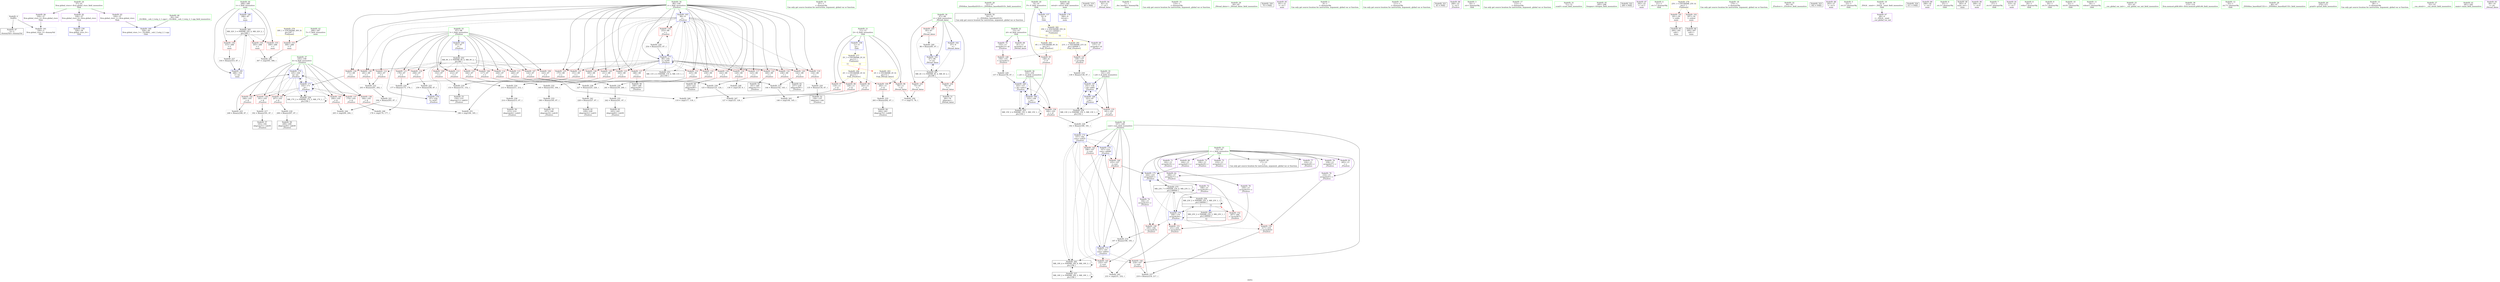 digraph "SVFG" {
	label="SVFG";

	Node0x55ba85f6e590 [shape=record,color=grey,label="{NodeID: 0\nNullPtr}"];
	Node0x55ba85f6e590 -> Node0x55ba85f8f000[style=solid];
	Node0x55ba85f6e590 -> Node0x55ba85f96ea0[style=solid];
	Node0x55ba85f97e40 [shape=record,color=blue,label="{NodeID: 180\n288\<--87\nt\<--\nmain\n}"];
	Node0x55ba85f97e40 -> Node0x55ba85fab490[style=dashed];
	Node0x55ba85f8f9e0 [shape=record,color=red,label="{NodeID: 97\n118\<--11\n\<--Q\n_Z5solvev\n}"];
	Node0x55ba85f8f9e0 -> Node0x55ba85f94260[style=solid];
	Node0x55ba85f8d200 [shape=record,color=green,label="{NodeID: 14\n87\<--1\n\<--dummyObj\nCan only get source location for instruction, argument, global var or function.}"];
	Node0x55ba85faf6b0 [shape=record,color=yellow,style=double,label="{NodeID: 277\n2V_1 = ENCHI(MR_2V_0)\npts\{12 \}\nFun[main]|{<s0>11|<s1>12}}"];
	Node0x55ba85faf6b0:s0 -> Node0x55ba85fb0d20[style=dashed,color=red];
	Node0x55ba85faf6b0:s1 -> Node0x55ba85fb0540[style=dashed,color=red];
	Node0x55ba85f8f520 [shape=record,color=red,label="{NodeID: 111\n176\<--97\n\<--l\n_Z5solvev\n}"];
	Node0x55ba85f8f520 -> Node0x55ba85f9c650[style=solid];
	Node0x55ba85f8dee0 [shape=record,color=green,label="{NodeID: 28\n51\<--57\n_ZNSt8ios_base4InitD1Ev\<--_ZNSt8ios_base4InitD1Ev_field_insensitive\n}"];
	Node0x55ba85f8dee0 -> Node0x55ba85f902f0[style=solid];
	Node0x55ba85fb0b60 [shape=record,color=yellow,style=double,label="{NodeID: 291\n21V_1 = ENCHI(MR_21V_0)\npts\{140000 \}\nFun[_Z5solvev]}"];
	Node0x55ba85fb0b60 -> Node0x55ba85f962b0[style=dashed];
	Node0x55ba85fb0b60 -> Node0x55ba85f96380[style=dashed];
	Node0x55ba85f950d0 [shape=record,color=red,label="{NodeID: 125\n175\<--99\n\<--i\n_Z5solvev\n}"];
	Node0x55ba85f950d0 -> Node0x55ba85f9c650[style=solid];
	Node0x55ba85f8eb90 [shape=record,color=green,label="{NodeID: 42\n284\<--285\nretval\<--retval_field_insensitive\nmain\n}"];
	Node0x55ba85f8eb90 -> Node0x55ba85f97d70[style=solid];
	Node0x55ba85f9b450 [shape=record,color=grey,label="{NodeID: 222\n203 = Binary(201, 202, )\n}"];
	Node0x55ba85f9b450 -> Node0x55ba85f9b2d0[style=solid];
	Node0x55ba85f95c30 [shape=record,color=red,label="{NodeID: 139\n191\<--105\n\<--k\n_Z5solvev\n}"];
	Node0x55ba85f95c30 -> Node0x55ba85f9acd0[style=solid];
	Node0x55ba85f90800 [shape=record,color=black,label="{NodeID: 56\n189\<--188\nidxprom28\<--\n_Z5solvev\n}"];
	Node0x55ba85cba2a0 [shape=record,color=black,label="{NodeID: 319\n49 = PHI()\n}"];
	Node0x55ba85f9c950 [shape=record,color=grey,label="{NodeID: 236\n214 = Binary(213, 87, )\n}"];
	Node0x55ba85f9c950 -> Node0x55ba85f90a70[style=solid];
	Node0x55ba85f96790 [shape=record,color=red,label="{NodeID: 153\n306\<--286\n\<--T\nmain\n}"];
	Node0x55ba85f96790 -> Node0x55ba85f93c60[style=solid];
	Node0x55ba85f91360 [shape=record,color=purple,label="{NodeID: 70\n155\<--13\narrayidx12\<--id\n_Z5solvev\n}"];
	Node0x55ba85f91360 -> Node0x55ba85f96380[style=solid];
	Node0x55ba85f943e0 [shape=record,color=grey,label="{NodeID: 250\n77 = cmp(75, 76, )\n}"];
	Node0x55ba85f973b0 [shape=record,color=blue,label="{NodeID: 167\n101\<--139\nl_id\<--add5\n_Z5solvev\n}"];
	Node0x55ba85f973b0 -> Node0x55ba85f958f0[style=dashed];
	Node0x55ba85f973b0 -> Node0x55ba85f972e0[style=dashed];
	Node0x55ba85f973b0 -> Node0x55ba85f973b0[style=dashed];
	Node0x55ba85f973b0 -> Node0x55ba85fa7d90[style=dashed];
	Node0x55ba85f91ec0 [shape=record,color=purple,label="{NodeID: 84\n82\<--21\n\<--.str.1\n_Z9read_datav\n}"];
	Node0x55ba85f81430 [shape=record,color=green,label="{NodeID: 1\n7\<--1\n__dso_handle\<--dummyObj\nGlob }"];
	Node0x55ba85faaf90 [shape=record,color=black,label="{NodeID: 264\nMR_23V_2 = PHI(MR_23V_3, MR_23V_1, )\npts\{180000 \}\n|{<s0>12}}"];
	Node0x55ba85faaf90:s0 -> Node0x55ba85fa9190[style=dashed,color=red];
	Node0x55ba85f97f10 [shape=record,color=blue,label="{NodeID: 181\n288\<--316\nt\<--inc\nmain\n}"];
	Node0x55ba85f97f10 -> Node0x55ba85fab490[style=dashed];
	Node0x55ba85f8fab0 [shape=record,color=red,label="{NodeID: 98\n126\<--11\n\<--Q\n_Z5solvev\n}"];
	Node0x55ba85f8fab0 -> Node0x55ba85f93f60[style=solid];
	Node0x55ba85f8d290 [shape=record,color=green,label="{NodeID: 15\n110\<--1\n\<--dummyObj\nCan only get source location for instruction, argument, global var or function.}"];
	Node0x55ba85f8f5f0 [shape=record,color=red,label="{NodeID: 112\n202\<--97\n\<--l\n_Z5solvev\n}"];
	Node0x55ba85f8f5f0 -> Node0x55ba85f9b450[style=solid];
	Node0x55ba85f8dfe0 [shape=record,color=green,label="{NodeID: 29\n64\<--65\n_Z9read_datav\<--_Z9read_datav_field_insensitive\n}"];
	Node0x55ba85f951a0 [shape=record,color=red,label="{NodeID: 126\n185\<--99\n\<--i\n_Z5solvev\n}"];
	Node0x55ba85f951a0 -> Node0x55ba85f94560[style=solid];
	Node0x55ba85f8ec60 [shape=record,color=green,label="{NodeID: 43\n286\<--287\nT\<--T_field_insensitive\nmain\n}"];
	Node0x55ba85f8ec60 -> Node0x55ba85f96790[style=solid];
	Node0x55ba85f9b5d0 [shape=record,color=grey,label="{NodeID: 223\n249 = Binary(248, 87, )\n}"];
	Node0x55ba85f9b5d0 -> Node0x55ba85f97b00[style=solid];
	Node0x55ba85f95d00 [shape=record,color=red,label="{NodeID: 140\n200\<--105\n\<--k\n_Z5solvev\n}"];
	Node0x55ba85f95d00 -> Node0x55ba85f93ae0[style=solid];
	Node0x55ba85f908d0 [shape=record,color=black,label="{NodeID: 57\n193\<--192\nidxprom31\<--sub30\n_Z5solvev\n}"];
	Node0x55ba85fbf3b0 [shape=record,color=black,label="{NodeID: 320\n70 = PHI()\n}"];
	Node0x55ba85f9cad0 [shape=record,color=grey,label="{NodeID: 237\n219 = Binary(218, 217, )\n}"];
	Node0x55ba85f9cad0 -> Node0x55ba85f97960[style=solid];
	Node0x55ba85f96860 [shape=record,color=red,label="{NodeID: 154\n305\<--288\n\<--t\nmain\n}"];
	Node0x55ba85f96860 -> Node0x55ba85f93c60[style=solid];
	Node0x55ba85f91430 [shape=record,color=purple,label="{NodeID: 71\n162\<--15\narrayidx16\<--r\n_Z5solvev\n}"];
	Node0x55ba85f94560 [shape=record,color=grey,label="{NodeID: 251\n186 = cmp(184, 185, )\n}"];
	Node0x55ba85f97480 [shape=record,color=blue,label="{NodeID: 168\n103\<--148\nr_id\<--\n_Z5solvev\n}"];
	Node0x55ba85f97480 -> Node0x55ba85f959c0[style=dashed];
	Node0x55ba85f97480 -> Node0x55ba85f97480[style=dashed];
	Node0x55ba85f97480 -> Node0x55ba85f97550[style=dashed];
	Node0x55ba85f97480 -> Node0x55ba85fa8290[style=dashed];
	Node0x55ba85f91f90 [shape=record,color=purple,label="{NodeID: 85\n301\<--21\n\<--.str.1\nmain\n}"];
	Node0x55ba85f80db0 [shape=record,color=green,label="{NodeID: 2\n9\<--1\n\<--dummyObj\nCan only get source location for instruction, argument, global var or function.}"];
	Node0x55ba85fab490 [shape=record,color=black,label="{NodeID: 265\nMR_32V_3 = PHI(MR_32V_4, MR_32V_2, )\npts\{289 \}\n}"];
	Node0x55ba85fab490 -> Node0x55ba85f96860[style=dashed];
	Node0x55ba85fab490 -> Node0x55ba85f96930[style=dashed];
	Node0x55ba85fab490 -> Node0x55ba85f96a00[style=dashed];
	Node0x55ba85fab490 -> Node0x55ba85f97f10[style=dashed];
	Node0x55ba85f8fb80 [shape=record,color=red,label="{NodeID: 99\n145\<--11\n\<--Q\n_Z5solvev\n}"];
	Node0x55ba85f8fb80 -> Node0x55ba85f93960[style=solid];
	Node0x55ba85f8d320 [shape=record,color=green,label="{NodeID: 16\n111\<--1\n\<--dummyObj\nCan only get source location for instruction, argument, global var or function.}"];
	Node0x55ba85faf870 [shape=record,color=yellow,style=double,label="{NodeID: 279\n30V_1 = ENCHI(MR_30V_0)\npts\{287 \}\nFun[main]}"];
	Node0x55ba85faf870 -> Node0x55ba85f96790[style=dashed];
	Node0x55ba85f8f6c0 [shape=record,color=red,label="{NodeID: 113\n212\<--97\n\<--l\n_Z5solvev\n}"];
	Node0x55ba85f8f6c0 -> Node0x55ba85f9b750[style=solid];
	Node0x55ba85f8e0e0 [shape=record,color=green,label="{NodeID: 30\n67\<--68\ni\<--i_field_insensitive\n_Z9read_datav\n}"];
	Node0x55ba85f8e0e0 -> Node0x55ba85f8fec0[style=solid];
	Node0x55ba85f8e0e0 -> Node0x55ba85f8ff90[style=solid];
	Node0x55ba85f8e0e0 -> Node0x55ba85f90060[style=solid];
	Node0x55ba85f8e0e0 -> Node0x55ba85f96fa0[style=solid];
	Node0x55ba85f8e0e0 -> Node0x55ba85f97070[style=solid];
	Node0x55ba85fb0d20 [shape=record,color=yellow,style=double,label="{NodeID: 293\n2V_1 = ENCHI(MR_2V_0)\npts\{12 \}\nFun[_Z9read_datav]}"];
	Node0x55ba85fb0d20 -> Node0x55ba85f8f910[style=dashed];
	Node0x55ba85f95270 [shape=record,color=red,label="{NodeID: 127\n188\<--99\n\<--i\n_Z5solvev\n}"];
	Node0x55ba85f95270 -> Node0x55ba85f90800[style=solid];
	Node0x55ba85f8ed30 [shape=record,color=green,label="{NodeID: 44\n288\<--289\nt\<--t_field_insensitive\nmain\n}"];
	Node0x55ba85f8ed30 -> Node0x55ba85f96860[style=solid];
	Node0x55ba85f8ed30 -> Node0x55ba85f96930[style=solid];
	Node0x55ba85f8ed30 -> Node0x55ba85f96a00[style=solid];
	Node0x55ba85f8ed30 -> Node0x55ba85f97e40[style=solid];
	Node0x55ba85f8ed30 -> Node0x55ba85f97f10[style=solid];
	Node0x55ba85f9b750 [shape=record,color=grey,label="{NodeID: 224\n213 = Binary(211, 212, )\n}"];
	Node0x55ba85f9b750 -> Node0x55ba85f9c950[style=solid];
	Node0x55ba85f95dd0 [shape=record,color=red,label="{NodeID: 141\n207\<--105\n\<--k\n_Z5solvev\n}"];
	Node0x55ba85f95dd0 -> Node0x55ba85f9ae50[style=solid];
	Node0x55ba85f909a0 [shape=record,color=black,label="{NodeID: 58\n209\<--208\nidxprom40\<--add39\n_Z5solvev\n}"];
	Node0x55ba85fbf4b0 [shape=record,color=black,label="{NodeID: 321\n83 = PHI()\n}"];
	Node0x55ba85f9cc50 [shape=record,color=grey,label="{NodeID: 238\n227 = Binary(225, 226, )\n}"];
	Node0x55ba85f9cc50 -> Node0x55ba85f9d0d0[style=solid];
	Node0x55ba85f96930 [shape=record,color=red,label="{NodeID: 155\n309\<--288\n\<--t\nmain\n}"];
	Node0x55ba85f91500 [shape=record,color=purple,label="{NodeID: 72\n168\<--15\narrayidx20\<--r\n_Z5solvev\n}"];
	Node0x55ba85f91500 -> Node0x55ba85f97620[style=solid];
	Node0x55ba85fa7390 [shape=record,color=black,label="{NodeID: 252\nMR_9V_3 = PHI(MR_9V_4, MR_9V_2, )\npts\{98 \}\n}"];
	Node0x55ba85fa7390 -> Node0x55ba85f8f110[style=dashed];
	Node0x55ba85fa7390 -> Node0x55ba85f8f1e0[style=dashed];
	Node0x55ba85fa7390 -> Node0x55ba85f8f2b0[style=dashed];
	Node0x55ba85fa7390 -> Node0x55ba85f8f380[style=dashed];
	Node0x55ba85fa7390 -> Node0x55ba85f8f450[style=dashed];
	Node0x55ba85fa7390 -> Node0x55ba85f8f520[style=dashed];
	Node0x55ba85fa7390 -> Node0x55ba85f8f5f0[style=dashed];
	Node0x55ba85fa7390 -> Node0x55ba85f8f6c0[style=dashed];
	Node0x55ba85fa7390 -> Node0x55ba85f8f790[style=dashed];
	Node0x55ba85fa7390 -> Node0x55ba85f94930[style=dashed];
	Node0x55ba85fa7390 -> Node0x55ba85f949c0[style=dashed];
	Node0x55ba85fa7390 -> Node0x55ba85f97ca0[style=dashed];
	Node0x55ba85f97550 [shape=record,color=blue,label="{NodeID: 169\n103\<--157\nr_id\<--sub13\n_Z5solvev\n}"];
	Node0x55ba85f97550 -> Node0x55ba85f959c0[style=dashed];
	Node0x55ba85f97550 -> Node0x55ba85f97480[style=dashed];
	Node0x55ba85f97550 -> Node0x55ba85f97550[style=dashed];
	Node0x55ba85f97550 -> Node0x55ba85fa8290[style=dashed];
	Node0x55ba85f92060 [shape=record,color=purple,label="{NodeID: 86\n268\<--23\n\<--.str.2\n_Z5solvev\n}"];
	Node0x55ba85f8c420 [shape=record,color=green,label="{NodeID: 3\n19\<--1\n.str\<--dummyObj\nGlob }"];
	Node0x55ba85f8fc50 [shape=record,color=red,label="{NodeID: 100\n262\<--11\n\<--Q\n_Z5solvev\n}"];
	Node0x55ba85f8fc50 -> Node0x55ba85f9c7d0[style=solid];
	Node0x55ba85f8d3e0 [shape=record,color=green,label="{NodeID: 17\n112\<--1\n\<--dummyObj\nCan only get source location for instruction, argument, global var or function.}"];
	Node0x55ba85f8f790 [shape=record,color=red,label="{NodeID: 114\n226\<--97\n\<--l\n_Z5solvev\n}"];
	Node0x55ba85f8f790 -> Node0x55ba85f9cc50[style=solid];
	Node0x55ba85f8e1b0 [shape=record,color=green,label="{NodeID: 31\n71\<--72\nscanf\<--scanf_field_insensitive\n}"];
	Node0x55ba85f95340 [shape=record,color=red,label="{NodeID: 128\n201\<--99\n\<--i\n_Z5solvev\n}"];
	Node0x55ba85f95340 -> Node0x55ba85f9b450[style=solid];
	Node0x55ba85f8ee00 [shape=record,color=green,label="{NodeID: 45\n295\<--296\nfreopen\<--freopen_field_insensitive\n}"];
	Node0x55ba85f9b8d0 [shape=record,color=grey,label="{NodeID: 225\n259 = Binary(258, 87, )\n}"];
	Node0x55ba85f9b8d0 -> Node0x55ba85f97ca0[style=solid];
	Node0x55ba85f95ea0 [shape=record,color=red,label="{NodeID: 142\n248\<--105\n\<--k\n_Z5solvev\n}"];
	Node0x55ba85f95ea0 -> Node0x55ba85f9b5d0[style=solid];
	Node0x55ba85f90a70 [shape=record,color=black,label="{NodeID: 59\n215\<--214\nidxprom44\<--sub43\n_Z5solvev\n}"];
	Node0x55ba85fbf5b0 [shape=record,color=black,label="{NodeID: 322\n269 = PHI()\n}"];
	Node0x55ba85f9cdd0 [shape=record,color=grey,label="{NodeID: 239\n125 = Binary(123, 124, )\n}"];
	Node0x55ba85f9cdd0 -> Node0x55ba85f93f60[style=solid];
	Node0x55ba85f96a00 [shape=record,color=red,label="{NodeID: 156\n315\<--288\n\<--t\nmain\n}"];
	Node0x55ba85f96a00 -> Node0x55ba85f9bbd0[style=solid];
	Node0x55ba85f915d0 [shape=record,color=purple,label="{NodeID: 73\n190\<--15\narrayidx29\<--r\n_Z5solvev\n}"];
	Node0x55ba85fa7890 [shape=record,color=black,label="{NodeID: 253\nMR_11V_2 = PHI(MR_11V_4, MR_11V_1, )\npts\{100 \}\n}"];
	Node0x55ba85fa7890 -> Node0x55ba85f97210[style=dashed];
	Node0x55ba85f97620 [shape=record,color=blue,label="{NodeID: 170\n168\<--170\narrayidx20\<--\n_Z5solvev\n}"];
	Node0x55ba85f97620 -> Node0x55ba85f96450[style=dashed];
	Node0x55ba85f97620 -> Node0x55ba85f96520[style=dashed];
	Node0x55ba85f97620 -> Node0x55ba85f965f0[style=dashed];
	Node0x55ba85f97620 -> Node0x55ba85f97620[style=dashed];
	Node0x55ba85f97620 -> Node0x55ba85f97a30[style=dashed];
	Node0x55ba85f97620 -> Node0x55ba85fa9190[style=dashed];
	Node0x55ba85f97620 -> Node0x55ba85fae690[style=dashed];
	Node0x55ba85f92130 [shape=record,color=purple,label="{NodeID: 87\n292\<--25\n\<--.str.3\nmain\n}"];
	Node0x55ba85f8c4b0 [shape=record,color=green,label="{NodeID: 4\n21\<--1\n.str.1\<--dummyObj\nGlob }"];
	Node0x55ba85fabe90 [shape=record,color=black,label="{NodeID: 267\nMR_4V_3 = PHI(MR_4V_4, MR_4V_2, )\npts\{68 \}\n}"];
	Node0x55ba85fabe90 -> Node0x55ba85f8fec0[style=dashed];
	Node0x55ba85fabe90 -> Node0x55ba85f8ff90[style=dashed];
	Node0x55ba85fabe90 -> Node0x55ba85f90060[style=dashed];
	Node0x55ba85fabe90 -> Node0x55ba85f97070[style=dashed];
	Node0x55ba85f8fd20 [shape=record,color=red,label="{NodeID: 101\n291\<--29\n\<--stdin\nmain\n}"];
	Node0x55ba85f8fd20 -> Node0x55ba85f90f50[style=solid];
	Node0x55ba85f8d4e0 [shape=record,color=green,label="{NodeID: 18\n170\<--1\n\<--dummyObj\nCan only get source location for instruction, argument, global var or function.}"];
	Node0x55ba85f94930 [shape=record,color=red,label="{NodeID: 115\n240\<--97\n\<--l\n_Z5solvev\n}"];
	Node0x55ba85f94930 -> Node0x55ba85f9c050[style=solid];
	Node0x55ba85f8e2b0 [shape=record,color=green,label="{NodeID: 32\n94\<--95\n_Z5solvev\<--_Z5solvev_field_insensitive\n}"];
	Node0x55ba85f95410 [shape=record,color=red,label="{NodeID: 129\n211\<--99\n\<--i\n_Z5solvev\n}"];
	Node0x55ba85f95410 -> Node0x55ba85f9b750[style=solid];
	Node0x55ba85f8ef00 [shape=record,color=green,label="{NodeID: 46\n39\<--324\n_GLOBAL__sub_I_Lutyj_2_1.cpp\<--_GLOBAL__sub_I_Lutyj_2_1.cpp_field_insensitive\n}"];
	Node0x55ba85f8ef00 -> Node0x55ba85f96da0[style=solid];
	Node0x55ba85f9ba50 [shape=record,color=grey,label="{NodeID: 226\n182 = Binary(180, 181, )\n}"];
	Node0x55ba85f9ba50 -> Node0x55ba85f977c0[style=solid];
	Node0x55ba85f95f70 [shape=record,color=red,label="{NodeID: 143\n196\<--107\n\<--cost\n_Z5solvev\n}"];
	Node0x55ba85f95f70 -> Node0x55ba85f9a890[style=solid];
	Node0x55ba85f90b40 [shape=record,color=black,label="{NodeID: 60\n223\<--222\nidxprom48\<--\n_Z5solvev\n}"];
	Node0x55ba85fbf6b0 [shape=record,color=black,label="{NodeID: 323\n302 = PHI()\n}"];
	Node0x55ba85f9cf50 [shape=record,color=grey,label="{NodeID: 240\n86 = Binary(85, 87, )\n}"];
	Node0x55ba85f9cf50 -> Node0x55ba85f97070[style=solid];
	Node0x55ba85f96ad0 [shape=record,color=blue,label="{NodeID: 157\n8\<--9\nP\<--\nGlob }"];
	Node0x55ba85f96ad0 -> Node0x55ba85fb0320[style=dashed];
	Node0x55ba85f916a0 [shape=record,color=purple,label="{NodeID: 74\n194\<--15\narrayidx32\<--r\n_Z5solvev\n}"];
	Node0x55ba85f916a0 -> Node0x55ba85f96450[style=solid];
	Node0x55ba85fa7d90 [shape=record,color=black,label="{NodeID: 254\nMR_13V_2 = PHI(MR_13V_3, MR_13V_1, )\npts\{102 \}\n}"];
	Node0x55ba85fa7d90 -> Node0x55ba85f972e0[style=dashed];
	Node0x55ba85fa7d90 -> Node0x55ba85f973b0[style=dashed];
	Node0x55ba85fa7d90 -> Node0x55ba85fa7d90[style=dashed];
	Node0x55ba85f976f0 [shape=record,color=blue,label="{NodeID: 171\n105\<--171\nk\<--\n_Z5solvev\n}"];
	Node0x55ba85f976f0 -> Node0x55ba85f95a90[style=dashed];
	Node0x55ba85f976f0 -> Node0x55ba85f95b60[style=dashed];
	Node0x55ba85f976f0 -> Node0x55ba85f95c30[style=dashed];
	Node0x55ba85f976f0 -> Node0x55ba85f95d00[style=dashed];
	Node0x55ba85f976f0 -> Node0x55ba85f95dd0[style=dashed];
	Node0x55ba85f976f0 -> Node0x55ba85f95ea0[style=dashed];
	Node0x55ba85f976f0 -> Node0x55ba85f976f0[style=dashed];
	Node0x55ba85f976f0 -> Node0x55ba85f97b00[style=dashed];
	Node0x55ba85f976f0 -> Node0x55ba85fa8790[style=dashed];
	Node0x55ba85f92200 [shape=record,color=purple,label="{NodeID: 88\n293\<--27\n\<--.str.4\nmain\n}"];
	Node0x55ba85f8c540 [shape=record,color=green,label="{NodeID: 5\n23\<--1\n.str.2\<--dummyObj\nGlob }"];
	Node0x55ba85f8fdf0 [shape=record,color=red,label="{NodeID: 102\n297\<--34\n\<--stdout\nmain\n}"];
	Node0x55ba85f8fdf0 -> Node0x55ba85f91020[style=solid];
	Node0x55ba85f8d5e0 [shape=record,color=green,label="{NodeID: 19\n4\<--6\n_ZStL8__ioinit\<--_ZStL8__ioinit_field_insensitive\nGlob }"];
	Node0x55ba85f8d5e0 -> Node0x55ba85f910f0[style=solid];
	Node0x55ba85fb0320 [shape=record,color=yellow,style=double,label="{NodeID: 282\n35V_1 = ENCHI(MR_35V_0)\npts\{10 140000 \}\nFun[main]|{<s0>12|<s1>12}}"];
	Node0x55ba85fb0320:s0 -> Node0x55ba85fb0430[style=dashed,color=red];
	Node0x55ba85fb0320:s1 -> Node0x55ba85fb0b60[style=dashed,color=red];
	Node0x55ba85f949c0 [shape=record,color=red,label="{NodeID: 116\n258\<--97\n\<--l\n_Z5solvev\n}"];
	Node0x55ba85f949c0 -> Node0x55ba85f9b8d0[style=solid];
	Node0x55ba85f8e3b0 [shape=record,color=green,label="{NodeID: 33\n97\<--98\nl\<--l_field_insensitive\n_Z5solvev\n}"];
	Node0x55ba85f8e3b0 -> Node0x55ba85f8f110[style=solid];
	Node0x55ba85f8e3b0 -> Node0x55ba85f8f1e0[style=solid];
	Node0x55ba85f8e3b0 -> Node0x55ba85f8f2b0[style=solid];
	Node0x55ba85f8e3b0 -> Node0x55ba85f8f380[style=solid];
	Node0x55ba85f8e3b0 -> Node0x55ba85f8f450[style=solid];
	Node0x55ba85f8e3b0 -> Node0x55ba85f8f520[style=solid];
	Node0x55ba85f8e3b0 -> Node0x55ba85f8f5f0[style=solid];
	Node0x55ba85f8e3b0 -> Node0x55ba85f8f6c0[style=solid];
	Node0x55ba85f8e3b0 -> Node0x55ba85f8f790[style=solid];
	Node0x55ba85f8e3b0 -> Node0x55ba85f94930[style=solid];
	Node0x55ba85f8e3b0 -> Node0x55ba85f949c0[style=solid];
	Node0x55ba85f8e3b0 -> Node0x55ba85f97140[style=solid];
	Node0x55ba85f8e3b0 -> Node0x55ba85f97ca0[style=solid];
	Node0x55ba85f954e0 [shape=record,color=red,label="{NodeID: 130\n222\<--99\n\<--i\n_Z5solvev\n}"];
	Node0x55ba85f954e0 -> Node0x55ba85f90b40[style=solid];
	Node0x55ba85f8f000 [shape=record,color=black,label="{NodeID: 47\n2\<--3\ndummyVal\<--dummyVal\n}"];
	Node0x55ba85f9bbd0 [shape=record,color=grey,label="{NodeID: 227\n316 = Binary(315, 87, )\n}"];
	Node0x55ba85f9bbd0 -> Node0x55ba85f97f10[style=solid];
	Node0x55ba85f96040 [shape=record,color=red,label="{NodeID: 144\n218\<--107\n\<--cost\n_Z5solvev\n}"];
	Node0x55ba85f96040 -> Node0x55ba85f9cad0[style=solid];
	Node0x55ba85f90c10 [shape=record,color=black,label="{NodeID: 61\n229\<--228\nidxprom52\<--sub51\n_Z5solvev\n}"];
	Node0x55ba85fbf7b0 [shape=record,color=black,label="{NodeID: 324\n311 = PHI()\n}"];
	Node0x55ba85f9d0d0 [shape=record,color=grey,label="{NodeID: 241\n228 = Binary(227, 87, )\n}"];
	Node0x55ba85f9d0d0 -> Node0x55ba85f90c10[style=solid];
	Node0x55ba85f96ba0 [shape=record,color=blue,label="{NodeID: 158\n11\<--9\nQ\<--\nGlob }"];
	Node0x55ba85f96ba0 -> Node0x55ba85faf6b0[style=dashed];
	Node0x55ba85f91770 [shape=record,color=purple,label="{NodeID: 75\n210\<--15\narrayidx41\<--r\n_Z5solvev\n}"];
	Node0x55ba85fa8290 [shape=record,color=black,label="{NodeID: 255\nMR_15V_2 = PHI(MR_15V_3, MR_15V_1, )\npts\{104 \}\n}"];
	Node0x55ba85fa8290 -> Node0x55ba85f97480[style=dashed];
	Node0x55ba85fa8290 -> Node0x55ba85f97550[style=dashed];
	Node0x55ba85fa8290 -> Node0x55ba85fa8290[style=dashed];
	Node0x55ba85f977c0 [shape=record,color=blue,label="{NodeID: 172\n107\<--182\ncost\<--sub25\n_Z5solvev\n}"];
	Node0x55ba85f977c0 -> Node0x55ba85f95f70[style=dashed];
	Node0x55ba85f977c0 -> Node0x55ba85f96040[style=dashed];
	Node0x55ba85f977c0 -> Node0x55ba85f96110[style=dashed];
	Node0x55ba85f977c0 -> Node0x55ba85f961e0[style=dashed];
	Node0x55ba85f977c0 -> Node0x55ba85f97890[style=dashed];
	Node0x55ba85f977c0 -> Node0x55ba85f97960[style=dashed];
	Node0x55ba85f977c0 -> Node0x55ba85faa590[style=dashed];
	Node0x55ba85f922d0 [shape=record,color=purple,label="{NodeID: 89\n298\<--30\n\<--.str.5\nmain\n}"];
	Node0x55ba85f8c5d0 [shape=record,color=green,label="{NodeID: 6\n25\<--1\n.str.3\<--dummyObj\nGlob }"];
	Node0x55ba85f8fec0 [shape=record,color=red,label="{NodeID: 103\n75\<--67\n\<--i\n_Z9read_datav\n}"];
	Node0x55ba85f8fec0 -> Node0x55ba85f943e0[style=solid];
	Node0x55ba85f8d6e0 [shape=record,color=green,label="{NodeID: 20\n8\<--10\nP\<--P_field_insensitive\nGlob }"];
	Node0x55ba85f8d6e0 -> Node0x55ba85f92840[style=solid];
	Node0x55ba85f8d6e0 -> Node0x55ba85f96ad0[style=solid];
	Node0x55ba85fb0430 [shape=record,color=yellow,style=double,label="{NodeID: 283\n6V_1 = ENCHI(MR_6V_0)\npts\{10 \}\nFun[_Z5solvev]}"];
	Node0x55ba85fb0430 -> Node0x55ba85f92840[style=dashed];
	Node0x55ba85f94a50 [shape=record,color=red,label="{NodeID: 117\n123\<--99\n\<--i\n_Z5solvev\n}"];
	Node0x55ba85f94a50 -> Node0x55ba85f9cdd0[style=solid];
	Node0x55ba85f8e480 [shape=record,color=green,label="{NodeID: 34\n99\<--100\ni\<--i_field_insensitive\n_Z5solvev\n}"];
	Node0x55ba85f8e480 -> Node0x55ba85f94a50[style=solid];
	Node0x55ba85f8e480 -> Node0x55ba85f94b20[style=solid];
	Node0x55ba85f8e480 -> Node0x55ba85f94bf0[style=solid];
	Node0x55ba85f8e480 -> Node0x55ba85f94cc0[style=solid];
	Node0x55ba85f8e480 -> Node0x55ba85f94d90[style=solid];
	Node0x55ba85f8e480 -> Node0x55ba85f94e60[style=solid];
	Node0x55ba85f8e480 -> Node0x55ba85f94f30[style=solid];
	Node0x55ba85f8e480 -> Node0x55ba85f95000[style=solid];
	Node0x55ba85f8e480 -> Node0x55ba85f950d0[style=solid];
	Node0x55ba85f8e480 -> Node0x55ba85f951a0[style=solid];
	Node0x55ba85f8e480 -> Node0x55ba85f95270[style=solid];
	Node0x55ba85f8e480 -> Node0x55ba85f95340[style=solid];
	Node0x55ba85f8e480 -> Node0x55ba85f95410[style=solid];
	Node0x55ba85f8e480 -> Node0x55ba85f954e0[style=solid];
	Node0x55ba85f8e480 -> Node0x55ba85f955b0[style=solid];
	Node0x55ba85f8e480 -> Node0x55ba85f95680[style=solid];
	Node0x55ba85f8e480 -> Node0x55ba85f95750[style=solid];
	Node0x55ba85f8e480 -> Node0x55ba85f95820[style=solid];
	Node0x55ba85f8e480 -> Node0x55ba85f97210[style=solid];
	Node0x55ba85f8e480 -> Node0x55ba85f97bd0[style=solid];
	Node0x55ba85f9a890 [shape=record,color=grey,label="{NodeID: 214\n197 = Binary(196, 195, )\n}"];
	Node0x55ba85f9a890 -> Node0x55ba85f97890[style=solid];
	Node0x55ba85f955b0 [shape=record,color=red,label="{NodeID: 131\n225\<--99\n\<--i\n_Z5solvev\n}"];
	Node0x55ba85f955b0 -> Node0x55ba85f9cc50[style=solid];
	Node0x55ba85f90120 [shape=record,color=black,label="{NodeID: 48\n283\<--9\nmain_ret\<--\nmain\n}"];
	Node0x55ba85f9bd50 [shape=record,color=grey,label="{NodeID: 228\n254 = Binary(253, 87, )\n}"];
	Node0x55ba85f9bd50 -> Node0x55ba85f97bd0[style=solid];
	Node0x55ba85f96110 [shape=record,color=red,label="{NodeID: 145\n232\<--107\n\<--cost\n_Z5solvev\n}"];
	Node0x55ba85f96110 -> Node0x55ba85f9d250[style=solid];
	Node0x55ba85f90ce0 [shape=record,color=black,label="{NodeID: 62\n237\<--236\nidxprom56\<--\n_Z5solvev\n}"];
	Node0x55ba85f9d250 [shape=record,color=grey,label="{NodeID: 242\n233 = cmp(231, 232, )\n}"];
	Node0x55ba85f96ca0 [shape=record,color=blue,label="{NodeID: 159\n328\<--38\nllvm.global_ctors_0\<--\nGlob }"];
	Node0x55ba85f91840 [shape=record,color=purple,label="{NodeID: 76\n216\<--15\narrayidx45\<--r\n_Z5solvev\n}"];
	Node0x55ba85f91840 -> Node0x55ba85f96520[style=solid];
	Node0x55ba85fa8790 [shape=record,color=black,label="{NodeID: 256\nMR_17V_2 = PHI(MR_17V_3, MR_17V_1, )\npts\{106 \}\n}"];
	Node0x55ba85fa8790 -> Node0x55ba85f976f0[style=dashed];
	Node0x55ba85fa8790 -> Node0x55ba85fa8790[style=dashed];
	Node0x55ba85f97890 [shape=record,color=blue,label="{NodeID: 173\n107\<--197\ncost\<--add33\n_Z5solvev\n}"];
	Node0x55ba85f97890 -> Node0x55ba85f96040[style=dashed];
	Node0x55ba85f97890 -> Node0x55ba85f96110[style=dashed];
	Node0x55ba85f97890 -> Node0x55ba85f961e0[style=dashed];
	Node0x55ba85f97890 -> Node0x55ba85f97960[style=dashed];
	Node0x55ba85f97890 -> Node0x55ba85faa590[style=dashed];
	Node0x55ba85f923a0 [shape=record,color=purple,label="{NodeID: 90\n299\<--32\n\<--.str.6\nmain\n}"];
	Node0x55ba85f8ce10 [shape=record,color=green,label="{NodeID: 7\n27\<--1\n.str.4\<--dummyObj\nGlob }"];
	Node0x55ba85f8ff90 [shape=record,color=red,label="{NodeID: 104\n79\<--67\n\<--i\n_Z9read_datav\n}"];
	Node0x55ba85f8ff90 -> Node0x55ba85f903f0[style=solid];
	Node0x55ba85f8d7e0 [shape=record,color=green,label="{NodeID: 21\n11\<--12\nQ\<--Q_field_insensitive\nGlob }"];
	Node0x55ba85f8d7e0 -> Node0x55ba85f8f910[style=solid];
	Node0x55ba85f8d7e0 -> Node0x55ba85f8f9e0[style=solid];
	Node0x55ba85f8d7e0 -> Node0x55ba85f8fab0[style=solid];
	Node0x55ba85f8d7e0 -> Node0x55ba85f8fb80[style=solid];
	Node0x55ba85f8d7e0 -> Node0x55ba85f8fc50[style=solid];
	Node0x55ba85f8d7e0 -> Node0x55ba85f96ba0[style=solid];
	Node0x55ba85fb0540 [shape=record,color=yellow,style=double,label="{NodeID: 284\n2V_1 = ENCHI(MR_2V_0)\npts\{12 \}\nFun[_Z5solvev]}"];
	Node0x55ba85fb0540 -> Node0x55ba85f8f9e0[style=dashed];
	Node0x55ba85fb0540 -> Node0x55ba85f8fab0[style=dashed];
	Node0x55ba85fb0540 -> Node0x55ba85f8fb80[style=dashed];
	Node0x55ba85fb0540 -> Node0x55ba85f8fc50[style=dashed];
	Node0x55ba85f94b20 [shape=record,color=red,label="{NodeID: 118\n129\<--99\n\<--i\n_Z5solvev\n}"];
	Node0x55ba85f94b20 -> Node0x55ba85f940e0[style=solid];
	Node0x55ba85f8e550 [shape=record,color=green,label="{NodeID: 35\n101\<--102\nl_id\<--l_id_field_insensitive\n_Z5solvev\n}"];
	Node0x55ba85f8e550 -> Node0x55ba85f958f0[style=solid];
	Node0x55ba85f8e550 -> Node0x55ba85f972e0[style=solid];
	Node0x55ba85f8e550 -> Node0x55ba85f973b0[style=solid];
	Node0x55ba85f9a9d0 [shape=record,color=grey,label="{NodeID: 215\n144 = Binary(142, 143, )\n}"];
	Node0x55ba85f9a9d0 -> Node0x55ba85f93960[style=solid];
	Node0x55ba85f95680 [shape=record,color=red,label="{NodeID: 132\n236\<--99\n\<--i\n_Z5solvev\n}"];
	Node0x55ba85f95680 -> Node0x55ba85f90ce0[style=solid];
	Node0x55ba85f901f0 [shape=record,color=black,label="{NodeID: 49\n17\<--15\n\<--r\nCan only get source location for instruction, argument, global var or function.}"];
	Node0x55ba85f9bed0 [shape=record,color=grey,label="{NodeID: 229\n157 = Binary(156, 87, )\n}"];
	Node0x55ba85f9bed0 -> Node0x55ba85f97550[style=solid];
	Node0x55ba85f961e0 [shape=record,color=red,label="{NodeID: 146\n235\<--107\n\<--cost\n_Z5solvev\n}"];
	Node0x55ba85f961e0 -> Node0x55ba85f97a30[style=solid];
	Node0x55ba85f90db0 [shape=record,color=black,label="{NodeID: 63\n243\<--242\nidxprom60\<--sub59\n_Z5solvev\n}"];
	Node0x55ba85f93960 [shape=record,color=grey,label="{NodeID: 243\n146 = cmp(144, 145, )\n}"];
	Node0x55ba85f96da0 [shape=record,color=blue,label="{NodeID: 160\n329\<--39\nllvm.global_ctors_1\<--_GLOBAL__sub_I_Lutyj_2_1.cpp\nGlob }"];
	Node0x55ba85f91910 [shape=record,color=purple,label="{NodeID: 77\n224\<--15\narrayidx49\<--r\n_Z5solvev\n}"];
	Node0x55ba85fa8c90 [shape=record,color=black,label="{NodeID: 257\nMR_19V_2 = PHI(MR_19V_3, MR_19V_1, )\npts\{108 \}\n}"];
	Node0x55ba85fa8c90 -> Node0x55ba85fa8c90[style=dashed];
	Node0x55ba85fa8c90 -> Node0x55ba85faa590[style=dashed];
	Node0x55ba85f97960 [shape=record,color=blue,label="{NodeID: 174\n107\<--219\ncost\<--add46\n_Z5solvev\n}"];
	Node0x55ba85f97960 -> Node0x55ba85f96110[style=dashed];
	Node0x55ba85f97960 -> Node0x55ba85f961e0[style=dashed];
	Node0x55ba85f97960 -> Node0x55ba85faa590[style=dashed];
	Node0x55ba85f92470 [shape=record,color=purple,label="{NodeID: 91\n310\<--35\n\<--.str.7\nmain\n}"];
	Node0x55ba85f8cea0 [shape=record,color=green,label="{NodeID: 8\n29\<--1\nstdin\<--dummyObj\nGlob }"];
	Node0x55ba85f90060 [shape=record,color=red,label="{NodeID: 105\n85\<--67\n\<--i\n_Z9read_datav\n}"];
	Node0x55ba85f90060 -> Node0x55ba85f9cf50[style=solid];
	Node0x55ba85f8d8e0 [shape=record,color=green,label="{NodeID: 22\n13\<--14\nid\<--id_field_insensitive\nGlob }"];
	Node0x55ba85f8d8e0 -> Node0x55ba85f911c0[style=solid];
	Node0x55ba85f8d8e0 -> Node0x55ba85f91290[style=solid];
	Node0x55ba85f8d8e0 -> Node0x55ba85f91360[style=solid];
	Node0x55ba85f94bf0 [shape=record,color=red,label="{NodeID: 119\n134\<--99\n\<--i\n_Z5solvev\n}"];
	Node0x55ba85f94bf0 -> Node0x55ba85f9b150[style=solid];
	Node0x55ba85f8e620 [shape=record,color=green,label="{NodeID: 36\n103\<--104\nr_id\<--r_id_field_insensitive\n_Z5solvev\n}"];
	Node0x55ba85f8e620 -> Node0x55ba85f959c0[style=solid];
	Node0x55ba85f8e620 -> Node0x55ba85f97480[style=solid];
	Node0x55ba85f8e620 -> Node0x55ba85f97550[style=solid];
	Node0x55ba85f9ab50 [shape=record,color=grey,label="{NodeID: 216\n139 = Binary(138, 87, )\n}"];
	Node0x55ba85f9ab50 -> Node0x55ba85f973b0[style=solid];
	Node0x55ba85f95750 [shape=record,color=red,label="{NodeID: 133\n239\<--99\n\<--i\n_Z5solvev\n}"];
	Node0x55ba85f95750 -> Node0x55ba85f9c050[style=solid];
	Node0x55ba85f902f0 [shape=record,color=black,label="{NodeID: 50\n50\<--51\n\<--_ZNSt8ios_base4InitD1Ev\nCan only get source location for instruction, argument, global var or function.}"];
	Node0x55ba85f9c050 [shape=record,color=grey,label="{NodeID: 230\n241 = Binary(239, 240, )\n}"];
	Node0x55ba85f9c050 -> Node0x55ba85f9c1d0[style=solid];
	Node0x55ba85f962b0 [shape=record,color=red,label="{NodeID: 147\n138\<--137\n\<--arrayidx\n_Z5solvev\n}"];
	Node0x55ba85f962b0 -> Node0x55ba85f9ab50[style=solid];
	Node0x55ba85f90e80 [shape=record,color=black,label="{NodeID: 64\n264\<--263\nidxprom70\<--sub69\n_Z5solvev\n}"];
	Node0x55ba85f93ae0 [shape=record,color=grey,label="{NodeID: 244\n205 = cmp(200, 204, )\n}"];
	Node0x55ba85f96ea0 [shape=record,color=blue, style = dotted,label="{NodeID: 161\n330\<--3\nllvm.global_ctors_2\<--dummyVal\nGlob }"];
	Node0x55ba85f919e0 [shape=record,color=purple,label="{NodeID: 78\n230\<--15\narrayidx53\<--r\n_Z5solvev\n}"];
	Node0x55ba85f919e0 -> Node0x55ba85f965f0[style=solid];
	Node0x55ba85fa9190 [shape=record,color=black,label="{NodeID: 258\nMR_23V_2 = PHI(MR_23V_3, MR_23V_1, )\npts\{180000 \}\n|{|<s3>12}}"];
	Node0x55ba85fa9190 -> Node0x55ba85f966c0[style=dashed];
	Node0x55ba85fa9190 -> Node0x55ba85f97620[style=dashed];
	Node0x55ba85fa9190 -> Node0x55ba85fa9190[style=dashed];
	Node0x55ba85fa9190:s3 -> Node0x55ba85faaf90[style=dashed,color=blue];
	Node0x55ba85f97a30 [shape=record,color=blue,label="{NodeID: 175\n244\<--235\narrayidx61\<--\n_Z5solvev\n}"];
	Node0x55ba85f97a30 -> Node0x55ba85fae690[style=dashed];
	Node0x55ba85f92540 [shape=record,color=purple,label="{NodeID: 92\n328\<--37\nllvm.global_ctors_0\<--llvm.global_ctors\nGlob }"];
	Node0x55ba85f92540 -> Node0x55ba85f96ca0[style=solid];
	Node0x55ba85f8cf30 [shape=record,color=green,label="{NodeID: 9\n30\<--1\n.str.5\<--dummyObj\nGlob }"];
	Node0x55ba85f8f110 [shape=record,color=red,label="{NodeID: 106\n117\<--97\n\<--l\n_Z5solvev\n}"];
	Node0x55ba85f8f110 -> Node0x55ba85f94260[style=solid];
	Node0x55ba85f8d9e0 [shape=record,color=green,label="{NodeID: 23\n15\<--18\nr\<--r_field_insensitive\nGlob }"];
	Node0x55ba85f8d9e0 -> Node0x55ba85f901f0[style=solid];
	Node0x55ba85f8d9e0 -> Node0x55ba85f91430[style=solid];
	Node0x55ba85f8d9e0 -> Node0x55ba85f91500[style=solid];
	Node0x55ba85f8d9e0 -> Node0x55ba85f915d0[style=solid];
	Node0x55ba85f8d9e0 -> Node0x55ba85f916a0[style=solid];
	Node0x55ba85f8d9e0 -> Node0x55ba85f91770[style=solid];
	Node0x55ba85f8d9e0 -> Node0x55ba85f91840[style=solid];
	Node0x55ba85f8d9e0 -> Node0x55ba85f91910[style=solid];
	Node0x55ba85f8d9e0 -> Node0x55ba85f919e0[style=solid];
	Node0x55ba85f8d9e0 -> Node0x55ba85f91ab0[style=solid];
	Node0x55ba85f8d9e0 -> Node0x55ba85f91b80[style=solid];
	Node0x55ba85f8d9e0 -> Node0x55ba85f91c50[style=solid];
	Node0x55ba85f8d9e0 -> Node0x55ba85f91d20[style=solid];
	Node0x55ba85f94cc0 [shape=record,color=red,label="{NodeID: 120\n142\<--99\n\<--i\n_Z5solvev\n}"];
	Node0x55ba85f94cc0 -> Node0x55ba85f9a9d0[style=solid];
	Node0x55ba85f8e6f0 [shape=record,color=green,label="{NodeID: 37\n105\<--106\nk\<--k_field_insensitive\n_Z5solvev\n}"];
	Node0x55ba85f8e6f0 -> Node0x55ba85f95a90[style=solid];
	Node0x55ba85f8e6f0 -> Node0x55ba85f95b60[style=solid];
	Node0x55ba85f8e6f0 -> Node0x55ba85f95c30[style=solid];
	Node0x55ba85f8e6f0 -> Node0x55ba85f95d00[style=solid];
	Node0x55ba85f8e6f0 -> Node0x55ba85f95dd0[style=solid];
	Node0x55ba85f8e6f0 -> Node0x55ba85f95ea0[style=solid];
	Node0x55ba85f8e6f0 -> Node0x55ba85f976f0[style=solid];
	Node0x55ba85f8e6f0 -> Node0x55ba85f97b00[style=solid];
	Node0x55ba85f9acd0 [shape=record,color=grey,label="{NodeID: 217\n192 = Binary(191, 87, )\n}"];
	Node0x55ba85f9acd0 -> Node0x55ba85f908d0[style=solid];
	Node0x55ba85f95820 [shape=record,color=red,label="{NodeID: 134\n253\<--99\n\<--i\n_Z5solvev\n}"];
	Node0x55ba85f95820 -> Node0x55ba85f9bd50[style=solid];
	Node0x55ba85f903f0 [shape=record,color=black,label="{NodeID: 51\n80\<--79\nidxprom\<--\n_Z9read_datav\n}"];
	Node0x55ba85f9c1d0 [shape=record,color=grey,label="{NodeID: 231\n242 = Binary(241, 87, )\n}"];
	Node0x55ba85f9c1d0 -> Node0x55ba85f90db0[style=solid];
	Node0x55ba85f96380 [shape=record,color=red,label="{NodeID: 148\n156\<--155\n\<--arrayidx12\n_Z5solvev\n}"];
	Node0x55ba85f96380 -> Node0x55ba85f9bed0[style=solid];
	Node0x55ba85f90f50 [shape=record,color=black,label="{NodeID: 65\n294\<--291\ncall\<--\nmain\n}"];
	Node0x55ba85f93c60 [shape=record,color=grey,label="{NodeID: 245\n307 = cmp(305, 306, )\n}"];
	Node0x55ba85f96fa0 [shape=record,color=blue,label="{NodeID: 162\n67\<--9\ni\<--\n_Z9read_datav\n}"];
	Node0x55ba85f96fa0 -> Node0x55ba85fabe90[style=dashed];
	Node0x55ba85f91ab0 [shape=record,color=purple,label="{NodeID: 79\n238\<--15\narrayidx57\<--r\n_Z5solvev\n}"];
	Node0x55ba85f97b00 [shape=record,color=blue,label="{NodeID: 176\n105\<--249\nk\<--inc\n_Z5solvev\n}"];
	Node0x55ba85f97b00 -> Node0x55ba85f95a90[style=dashed];
	Node0x55ba85f97b00 -> Node0x55ba85f95b60[style=dashed];
	Node0x55ba85f97b00 -> Node0x55ba85f95c30[style=dashed];
	Node0x55ba85f97b00 -> Node0x55ba85f95d00[style=dashed];
	Node0x55ba85f97b00 -> Node0x55ba85f95dd0[style=dashed];
	Node0x55ba85f97b00 -> Node0x55ba85f95ea0[style=dashed];
	Node0x55ba85f97b00 -> Node0x55ba85f976f0[style=dashed];
	Node0x55ba85f97b00 -> Node0x55ba85f97b00[style=dashed];
	Node0x55ba85f97b00 -> Node0x55ba85fa8790[style=dashed];
	Node0x55ba85f92640 [shape=record,color=purple,label="{NodeID: 93\n329\<--37\nllvm.global_ctors_1\<--llvm.global_ctors\nGlob }"];
	Node0x55ba85f92640 -> Node0x55ba85f96da0[style=solid];
	Node0x55ba85f8cfc0 [shape=record,color=green,label="{NodeID: 10\n32\<--1\n.str.6\<--dummyObj\nGlob }"];
	Node0x55ba85f8f1e0 [shape=record,color=red,label="{NodeID: 107\n124\<--97\n\<--l\n_Z5solvev\n}"];
	Node0x55ba85f8f1e0 -> Node0x55ba85f9cdd0[style=solid];
	Node0x55ba85f8dae0 [shape=record,color=green,label="{NodeID: 24\n37\<--41\nllvm.global_ctors\<--llvm.global_ctors_field_insensitive\nGlob }"];
	Node0x55ba85f8dae0 -> Node0x55ba85f92540[style=solid];
	Node0x55ba85f8dae0 -> Node0x55ba85f92640[style=solid];
	Node0x55ba85f8dae0 -> Node0x55ba85f92740[style=solid];
	Node0x55ba85f94d90 [shape=record,color=red,label="{NodeID: 121\n151\<--99\n\<--i\n_Z5solvev\n}"];
	Node0x55ba85f94d90 -> Node0x55ba85f9afd0[style=solid];
	Node0x55ba85f8e7c0 [shape=record,color=green,label="{NodeID: 38\n107\<--108\ncost\<--cost_field_insensitive\n_Z5solvev\n}"];
	Node0x55ba85f8e7c0 -> Node0x55ba85f95f70[style=solid];
	Node0x55ba85f8e7c0 -> Node0x55ba85f96040[style=solid];
	Node0x55ba85f8e7c0 -> Node0x55ba85f96110[style=solid];
	Node0x55ba85f8e7c0 -> Node0x55ba85f961e0[style=solid];
	Node0x55ba85f8e7c0 -> Node0x55ba85f977c0[style=solid];
	Node0x55ba85f8e7c0 -> Node0x55ba85f97890[style=solid];
	Node0x55ba85f8e7c0 -> Node0x55ba85f97960[style=solid];
	Node0x55ba85f9ae50 [shape=record,color=grey,label="{NodeID: 218\n208 = Binary(207, 87, )\n}"];
	Node0x55ba85f9ae50 -> Node0x55ba85f909a0[style=solid];
	Node0x55ba85f958f0 [shape=record,color=red,label="{NodeID: 135\n181\<--101\n\<--l_id\n_Z5solvev\n}"];
	Node0x55ba85f958f0 -> Node0x55ba85f9ba50[style=solid];
	Node0x55ba85f904c0 [shape=record,color=black,label="{NodeID: 52\n136\<--135\nidxprom\<--sub\n_Z5solvev\n}"];
	Node0x55ba85f9c350 [shape=record,color=grey,label="{NodeID: 232\n165 = Binary(163, 164, )\n}"];
	Node0x55ba85f9c350 -> Node0x55ba85f9c4d0[style=solid];
	Node0x55ba85f96450 [shape=record,color=red,label="{NodeID: 149\n195\<--194\n\<--arrayidx32\n_Z5solvev\n}"];
	Node0x55ba85f96450 -> Node0x55ba85f9a890[style=solid];
	Node0x55ba85f91020 [shape=record,color=black,label="{NodeID: 66\n300\<--297\ncall1\<--\nmain\n}"];
	Node0x55ba85f93de0 [shape=record,color=grey,label="{NodeID: 246\n178 = cmp(174, 177, )\n}"];
	Node0x55ba85f97070 [shape=record,color=blue,label="{NodeID: 163\n67\<--86\ni\<--inc\n_Z9read_datav\n}"];
	Node0x55ba85f97070 -> Node0x55ba85fabe90[style=dashed];
	Node0x55ba85f91b80 [shape=record,color=purple,label="{NodeID: 80\n244\<--15\narrayidx61\<--r\n_Z5solvev\n}"];
	Node0x55ba85f91b80 -> Node0x55ba85f97a30[style=solid];
	Node0x55ba85f97bd0 [shape=record,color=blue,label="{NodeID: 177\n99\<--254\ni\<--inc64\n_Z5solvev\n}"];
	Node0x55ba85f97bd0 -> Node0x55ba85f94a50[style=dashed];
	Node0x55ba85f97bd0 -> Node0x55ba85f94b20[style=dashed];
	Node0x55ba85f97bd0 -> Node0x55ba85f94bf0[style=dashed];
	Node0x55ba85f97bd0 -> Node0x55ba85f94cc0[style=dashed];
	Node0x55ba85f97bd0 -> Node0x55ba85f94d90[style=dashed];
	Node0x55ba85f97bd0 -> Node0x55ba85f94e60[style=dashed];
	Node0x55ba85f97bd0 -> Node0x55ba85f94f30[style=dashed];
	Node0x55ba85f97bd0 -> Node0x55ba85f95000[style=dashed];
	Node0x55ba85f97bd0 -> Node0x55ba85f950d0[style=dashed];
	Node0x55ba85f97bd0 -> Node0x55ba85f951a0[style=dashed];
	Node0x55ba85f97bd0 -> Node0x55ba85f95270[style=dashed];
	Node0x55ba85f97bd0 -> Node0x55ba85f95340[style=dashed];
	Node0x55ba85f97bd0 -> Node0x55ba85f95410[style=dashed];
	Node0x55ba85f97bd0 -> Node0x55ba85f954e0[style=dashed];
	Node0x55ba85f97bd0 -> Node0x55ba85f955b0[style=dashed];
	Node0x55ba85f97bd0 -> Node0x55ba85f95680[style=dashed];
	Node0x55ba85f97bd0 -> Node0x55ba85f95750[style=dashed];
	Node0x55ba85f97bd0 -> Node0x55ba85f95820[style=dashed];
	Node0x55ba85f97bd0 -> Node0x55ba85f97bd0[style=dashed];
	Node0x55ba85f97bd0 -> Node0x55ba85fa7890[style=dashed];
	Node0x55ba85f92740 [shape=record,color=purple,label="{NodeID: 94\n330\<--37\nllvm.global_ctors_2\<--llvm.global_ctors\nGlob }"];
	Node0x55ba85f92740 -> Node0x55ba85f96ea0[style=solid];
	Node0x55ba85f8d050 [shape=record,color=green,label="{NodeID: 11\n34\<--1\nstdout\<--dummyObj\nGlob }"];
	Node0x55ba85f8f2b0 [shape=record,color=red,label="{NodeID: 108\n143\<--97\n\<--l\n_Z5solvev\n}"];
	Node0x55ba85f8f2b0 -> Node0x55ba85f9a9d0[style=solid];
	Node0x55ba85f8dbe0 [shape=record,color=green,label="{NodeID: 25\n42\<--43\n__cxx_global_var_init\<--__cxx_global_var_init_field_insensitive\n}"];
	Node0x55ba85f94e60 [shape=record,color=red,label="{NodeID: 122\n160\<--99\n\<--i\n_Z5solvev\n}"];
	Node0x55ba85f94e60 -> Node0x55ba85f90660[style=solid];
	Node0x55ba85f8e890 [shape=record,color=green,label="{NodeID: 39\n113\<--114\nllvm.memset.p0i8.i64\<--llvm.memset.p0i8.i64_field_insensitive\n}"];
	Node0x55ba85f9afd0 [shape=record,color=grey,label="{NodeID: 219\n153 = Binary(151, 152, )\n}"];
	Node0x55ba85f9afd0 -> Node0x55ba85f90590[style=solid];
	Node0x55ba85f959c0 [shape=record,color=red,label="{NodeID: 136\n180\<--103\n\<--r_id\n_Z5solvev\n}"];
	Node0x55ba85f959c0 -> Node0x55ba85f9ba50[style=solid];
	Node0x55ba85f90590 [shape=record,color=black,label="{NodeID: 53\n154\<--153\nidxprom11\<--add10\n_Z5solvev\n}"];
	Node0x55ba85f9c4d0 [shape=record,color=grey,label="{NodeID: 233\n166 = Binary(165, 87, )\n}"];
	Node0x55ba85f9c4d0 -> Node0x55ba85f90730[style=solid];
	Node0x55ba85f96520 [shape=record,color=red,label="{NodeID: 150\n217\<--216\n\<--arrayidx45\n_Z5solvev\n}"];
	Node0x55ba85f96520 -> Node0x55ba85f9cad0[style=solid];
	Node0x55ba85f910f0 [shape=record,color=purple,label="{NodeID: 67\n48\<--4\n\<--_ZStL8__ioinit\n__cxx_global_var_init\n}"];
	Node0x55ba85f93f60 [shape=record,color=grey,label="{NodeID: 247\n127 = cmp(125, 126, )\n}"];
	Node0x55ba85f97140 [shape=record,color=blue,label="{NodeID: 164\n97\<--87\nl\<--\n_Z5solvev\n}"];
	Node0x55ba85f97140 -> Node0x55ba85fa7390[style=dashed];
	Node0x55ba85f91c50 [shape=record,color=purple,label="{NodeID: 81\n265\<--15\n\<--r\n_Z5solvev\n}"];
	Node0x55ba85f97ca0 [shape=record,color=blue,label="{NodeID: 178\n97\<--259\nl\<--inc67\n_Z5solvev\n}"];
	Node0x55ba85f97ca0 -> Node0x55ba85fa7390[style=dashed];
	Node0x55ba85f92840 [shape=record,color=red,label="{NodeID: 95\n148\<--8\n\<--P\n_Z5solvev\n}"];
	Node0x55ba85f92840 -> Node0x55ba85f97480[style=solid];
	Node0x55ba85f8d0e0 [shape=record,color=green,label="{NodeID: 12\n35\<--1\n.str.7\<--dummyObj\nGlob }"];
	Node0x55ba85fae690 [shape=record,color=black,label="{NodeID: 275\nMR_23V_7 = PHI(MR_23V_6, MR_23V_5, )\npts\{180000 \}\n}"];
	Node0x55ba85fae690 -> Node0x55ba85f96450[style=dashed];
	Node0x55ba85fae690 -> Node0x55ba85f96520[style=dashed];
	Node0x55ba85fae690 -> Node0x55ba85f965f0[style=dashed];
	Node0x55ba85fae690 -> Node0x55ba85f97620[style=dashed];
	Node0x55ba85fae690 -> Node0x55ba85f97a30[style=dashed];
	Node0x55ba85fae690 -> Node0x55ba85fa9190[style=dashed];
	Node0x55ba85fae690 -> Node0x55ba85fae690[style=dashed];
	Node0x55ba85f8f380 [shape=record,color=red,label="{NodeID: 109\n152\<--97\n\<--l\n_Z5solvev\n}"];
	Node0x55ba85f8f380 -> Node0x55ba85f9afd0[style=solid];
	Node0x55ba85f8dce0 [shape=record,color=green,label="{NodeID: 26\n46\<--47\n_ZNSt8ios_base4InitC1Ev\<--_ZNSt8ios_base4InitC1Ev_field_insensitive\n}"];
	Node0x55ba85f94f30 [shape=record,color=red,label="{NodeID: 123\n163\<--99\n\<--i\n_Z5solvev\n}"];
	Node0x55ba85f94f30 -> Node0x55ba85f9c350[style=solid];
	Node0x55ba85f8e990 [shape=record,color=green,label="{NodeID: 40\n270\<--271\nprintf\<--printf_field_insensitive\n}"];
	Node0x55ba85f9b150 [shape=record,color=grey,label="{NodeID: 220\n135 = Binary(134, 87, )\n}"];
	Node0x55ba85f9b150 -> Node0x55ba85f904c0[style=solid];
	Node0x55ba85f95a90 [shape=record,color=red,label="{NodeID: 137\n174\<--105\n\<--k\n_Z5solvev\n}"];
	Node0x55ba85f95a90 -> Node0x55ba85f93de0[style=solid];
	Node0x55ba85f90660 [shape=record,color=black,label="{NodeID: 54\n161\<--160\nidxprom15\<--\n_Z5solvev\n}"];
	Node0x55ba85f9c650 [shape=record,color=grey,label="{NodeID: 234\n177 = Binary(175, 176, )\n}"];
	Node0x55ba85f9c650 -> Node0x55ba85f93de0[style=solid];
	Node0x55ba85f965f0 [shape=record,color=red,label="{NodeID: 151\n231\<--230\n\<--arrayidx53\n_Z5solvev\n}"];
	Node0x55ba85f965f0 -> Node0x55ba85f9d250[style=solid];
	Node0x55ba85f911c0 [shape=record,color=purple,label="{NodeID: 68\n81\<--13\narrayidx\<--id\n_Z9read_datav\n}"];
	Node0x55ba85f940e0 [shape=record,color=grey,label="{NodeID: 248\n130 = cmp(129, 9, )\n}"];
	Node0x55ba85f97210 [shape=record,color=blue,label="{NodeID: 165\n99\<--9\ni\<--\n_Z5solvev\n}"];
	Node0x55ba85f97210 -> Node0x55ba85f94a50[style=dashed];
	Node0x55ba85f97210 -> Node0x55ba85f94b20[style=dashed];
	Node0x55ba85f97210 -> Node0x55ba85f94bf0[style=dashed];
	Node0x55ba85f97210 -> Node0x55ba85f94cc0[style=dashed];
	Node0x55ba85f97210 -> Node0x55ba85f94d90[style=dashed];
	Node0x55ba85f97210 -> Node0x55ba85f94e60[style=dashed];
	Node0x55ba85f97210 -> Node0x55ba85f94f30[style=dashed];
	Node0x55ba85f97210 -> Node0x55ba85f95000[style=dashed];
	Node0x55ba85f97210 -> Node0x55ba85f950d0[style=dashed];
	Node0x55ba85f97210 -> Node0x55ba85f951a0[style=dashed];
	Node0x55ba85f97210 -> Node0x55ba85f95270[style=dashed];
	Node0x55ba85f97210 -> Node0x55ba85f95340[style=dashed];
	Node0x55ba85f97210 -> Node0x55ba85f95410[style=dashed];
	Node0x55ba85f97210 -> Node0x55ba85f954e0[style=dashed];
	Node0x55ba85f97210 -> Node0x55ba85f955b0[style=dashed];
	Node0x55ba85f97210 -> Node0x55ba85f95680[style=dashed];
	Node0x55ba85f97210 -> Node0x55ba85f95750[style=dashed];
	Node0x55ba85f97210 -> Node0x55ba85f95820[style=dashed];
	Node0x55ba85f97210 -> Node0x55ba85f97bd0[style=dashed];
	Node0x55ba85f97210 -> Node0x55ba85fa7890[style=dashed];
	Node0x55ba85f91d20 [shape=record,color=purple,label="{NodeID: 82\n266\<--15\narrayidx71\<--r\n_Z5solvev\n}"];
	Node0x55ba85f91d20 -> Node0x55ba85f966c0[style=solid];
	Node0x55ba85faa590 [shape=record,color=black,label="{NodeID: 262\nMR_19V_4 = PHI(MR_19V_9, MR_19V_3, )\npts\{108 \}\n}"];
	Node0x55ba85faa590 -> Node0x55ba85f977c0[style=dashed];
	Node0x55ba85faa590 -> Node0x55ba85fa8c90[style=dashed];
	Node0x55ba85faa590 -> Node0x55ba85faa590[style=dashed];
	Node0x55ba85f97d70 [shape=record,color=blue,label="{NodeID: 179\n284\<--9\nretval\<--\nmain\n}"];
	Node0x55ba85f8f910 [shape=record,color=red,label="{NodeID: 96\n76\<--11\n\<--Q\n_Z9read_datav\n}"];
	Node0x55ba85f8f910 -> Node0x55ba85f943e0[style=solid];
	Node0x55ba85f8d170 [shape=record,color=green,label="{NodeID: 13\n38\<--1\n\<--dummyObj\nCan only get source location for instruction, argument, global var or function.}"];
	Node0x55ba85faeb90 [shape=record,color=yellow,style=double,label="{NodeID: 276\n25V_1 = ENCHI(MR_25V_0)\npts\{1 \}\nFun[main]}"];
	Node0x55ba85faeb90 -> Node0x55ba85f8fd20[style=dashed];
	Node0x55ba85faeb90 -> Node0x55ba85f8fdf0[style=dashed];
	Node0x55ba85f8f450 [shape=record,color=red,label="{NodeID: 110\n164\<--97\n\<--l\n_Z5solvev\n}"];
	Node0x55ba85f8f450 -> Node0x55ba85f9c350[style=solid];
	Node0x55ba85f8dde0 [shape=record,color=green,label="{NodeID: 27\n52\<--53\n__cxa_atexit\<--__cxa_atexit_field_insensitive\n}"];
	Node0x55ba85f95000 [shape=record,color=red,label="{NodeID: 124\n171\<--99\n\<--i\n_Z5solvev\n}"];
	Node0x55ba85f95000 -> Node0x55ba85f976f0[style=solid];
	Node0x55ba85f8ea90 [shape=record,color=green,label="{NodeID: 41\n281\<--282\nmain\<--main_field_insensitive\n}"];
	Node0x55ba85f9b2d0 [shape=record,color=grey,label="{NodeID: 221\n204 = Binary(203, 87, )\n}"];
	Node0x55ba85f9b2d0 -> Node0x55ba85f93ae0[style=solid];
	Node0x55ba85f95b60 [shape=record,color=red,label="{NodeID: 138\n184\<--105\n\<--k\n_Z5solvev\n}"];
	Node0x55ba85f95b60 -> Node0x55ba85f94560[style=solid];
	Node0x55ba85f90730 [shape=record,color=black,label="{NodeID: 55\n167\<--166\nidxprom19\<--sub18\n_Z5solvev\n}"];
	Node0x55ba85f9c7d0 [shape=record,color=grey,label="{NodeID: 235\n263 = Binary(262, 87, )\n}"];
	Node0x55ba85f9c7d0 -> Node0x55ba85f90e80[style=solid];
	Node0x55ba85f966c0 [shape=record,color=red,label="{NodeID: 152\n267\<--266\n\<--arrayidx71\n_Z5solvev\n}"];
	Node0x55ba85f91290 [shape=record,color=purple,label="{NodeID: 69\n137\<--13\narrayidx\<--id\n_Z5solvev\n}"];
	Node0x55ba85f91290 -> Node0x55ba85f962b0[style=solid];
	Node0x55ba85f94260 [shape=record,color=grey,label="{NodeID: 249\n119 = cmp(117, 118, )\n}"];
	Node0x55ba85f972e0 [shape=record,color=blue,label="{NodeID: 166\n101\<--87\nl_id\<--\n_Z5solvev\n}"];
	Node0x55ba85f972e0 -> Node0x55ba85f958f0[style=dashed];
	Node0x55ba85f972e0 -> Node0x55ba85f972e0[style=dashed];
	Node0x55ba85f972e0 -> Node0x55ba85f973b0[style=dashed];
	Node0x55ba85f972e0 -> Node0x55ba85fa7d90[style=dashed];
	Node0x55ba85f91df0 [shape=record,color=purple,label="{NodeID: 83\n69\<--19\n\<--.str\n_Z9read_datav\n}"];
}
